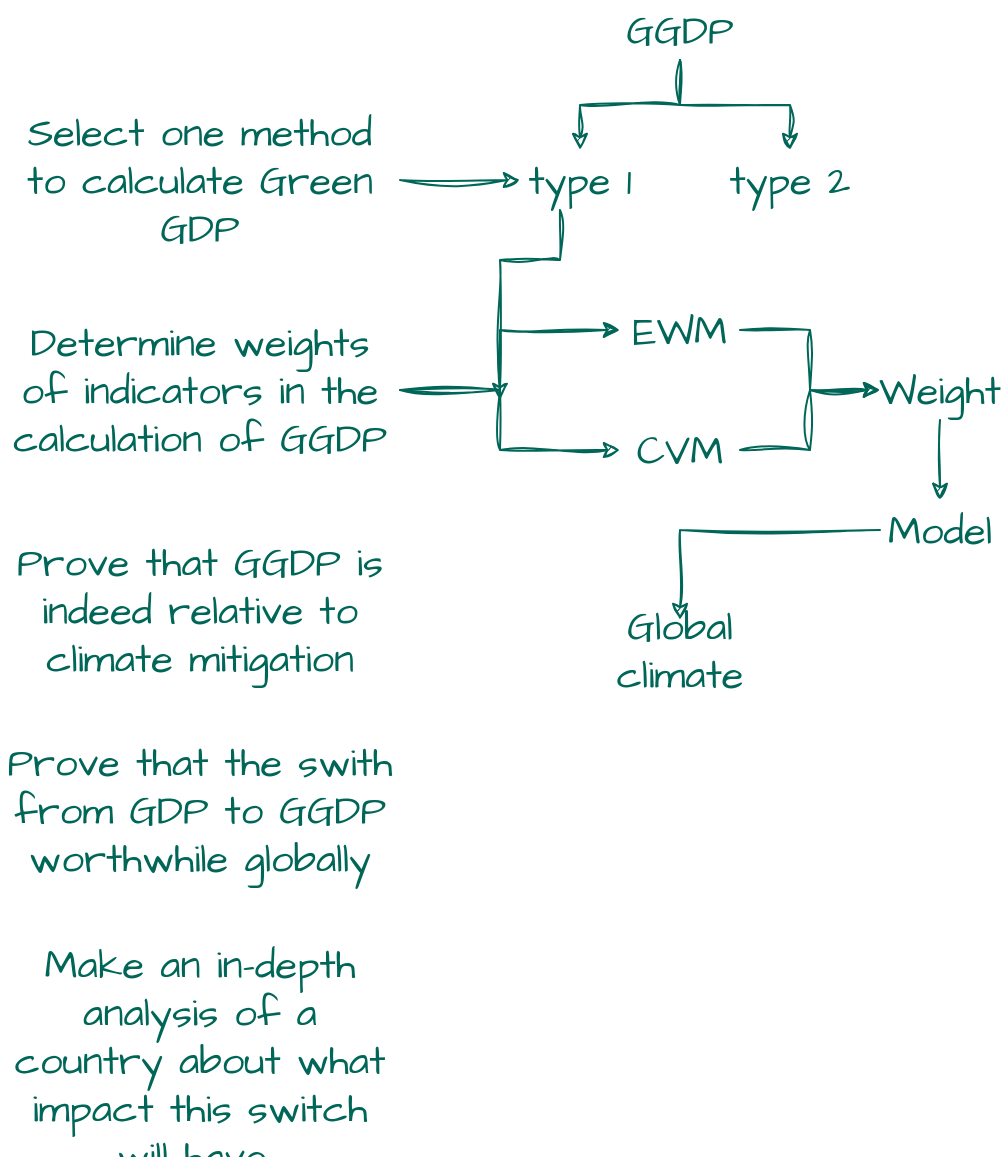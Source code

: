 <mxfile version="20.8.20" type="github">
  <diagram name="第 1 页" id="FRViWz3-4DJHrTxfcq__">
    <mxGraphModel dx="1050" dy="549" grid="1" gridSize="10" guides="1" tooltips="1" connect="1" arrows="1" fold="1" page="1" pageScale="1" pageWidth="827" pageHeight="1169" math="0" shadow="0">
      <root>
        <mxCell id="0" />
        <mxCell id="1" parent="0" />
        <mxCell id="m8mjKK-u7IMIguM0Tm64-6" style="edgeStyle=orthogonalEdgeStyle;rounded=0;sketch=1;hachureGap=4;jiggle=2;curveFitting=1;orthogonalLoop=1;jettySize=auto;html=1;strokeColor=#006658;fontFamily=Architects Daughter;fontSource=https%3A%2F%2Ffonts.googleapis.com%2Fcss%3Ffamily%3DArchitects%2BDaughter;fontSize=16;fontColor=#006658;fillColor=#21C0A5;" edge="1" parent="1">
          <mxGeometry relative="1" as="geometry">
            <mxPoint x="320" y="120" as="targetPoint" />
            <mxPoint x="320" y="120" as="sourcePoint" />
          </mxGeometry>
        </mxCell>
        <mxCell id="m8mjKK-u7IMIguM0Tm64-7" style="edgeStyle=orthogonalEdgeStyle;rounded=0;sketch=1;hachureGap=4;jiggle=2;curveFitting=1;orthogonalLoop=1;jettySize=auto;html=1;strokeColor=#006658;fontFamily=Architects Daughter;fontSource=https%3A%2F%2Ffonts.googleapis.com%2Fcss%3Ffamily%3DArchitects%2BDaughter;fontSize=16;fontColor=#006658;fillColor=#21C0A5;" edge="1" parent="1" source="m8mjKK-u7IMIguM0Tm64-1" target="m8mjKK-u7IMIguM0Tm64-10">
          <mxGeometry relative="1" as="geometry">
            <mxPoint x="320" y="150" as="targetPoint" />
            <Array as="points" />
          </mxGeometry>
        </mxCell>
        <mxCell id="m8mjKK-u7IMIguM0Tm64-1" value="Select one method to calculate Green GDP" style="text;html=1;strokeColor=none;fillColor=none;align=center;verticalAlign=middle;whiteSpace=wrap;rounded=0;fontSize=20;fontFamily=Architects Daughter;labelBackgroundColor=none;fontColor=#006658;" vertex="1" parent="1">
          <mxGeometry x="30" y="120" width="200" height="60" as="geometry" />
        </mxCell>
        <mxCell id="m8mjKK-u7IMIguM0Tm64-13" style="edgeStyle=orthogonalEdgeStyle;rounded=0;sketch=1;hachureGap=4;jiggle=2;curveFitting=1;orthogonalLoop=1;jettySize=auto;html=1;strokeColor=#006658;fontFamily=Architects Daughter;fontSource=https%3A%2F%2Ffonts.googleapis.com%2Fcss%3Ffamily%3DArchitects%2BDaughter;fontSize=16;fontColor=#006658;fillColor=#21C0A5;" edge="1" parent="1" source="m8mjKK-u7IMIguM0Tm64-2" target="m8mjKK-u7IMIguM0Tm64-11">
          <mxGeometry relative="1" as="geometry">
            <Array as="points">
              <mxPoint x="280" y="255" />
              <mxPoint x="280" y="225" />
            </Array>
          </mxGeometry>
        </mxCell>
        <mxCell id="m8mjKK-u7IMIguM0Tm64-14" style="edgeStyle=orthogonalEdgeStyle;rounded=0;sketch=1;hachureGap=4;jiggle=2;curveFitting=1;orthogonalLoop=1;jettySize=auto;html=1;strokeColor=#006658;fontFamily=Architects Daughter;fontSource=https%3A%2F%2Ffonts.googleapis.com%2Fcss%3Ffamily%3DArchitects%2BDaughter;fontSize=16;fontColor=#006658;fillColor=#21C0A5;" edge="1" parent="1" source="m8mjKK-u7IMIguM0Tm64-2" target="m8mjKK-u7IMIguM0Tm64-12">
          <mxGeometry relative="1" as="geometry">
            <Array as="points">
              <mxPoint x="280" y="255" />
              <mxPoint x="280" y="285" />
            </Array>
          </mxGeometry>
        </mxCell>
        <mxCell id="m8mjKK-u7IMIguM0Tm64-2" value="Determine weights of indicators in the calculation of GGDP" style="text;html=1;strokeColor=none;fillColor=none;align=center;verticalAlign=middle;whiteSpace=wrap;rounded=0;fontSize=20;fontFamily=Architects Daughter;labelBackgroundColor=none;fontColor=#006658;" vertex="1" parent="1">
          <mxGeometry x="30" y="240" width="200" height="30" as="geometry" />
        </mxCell>
        <mxCell id="m8mjKK-u7IMIguM0Tm64-3" value="Prove that GGDP is indeed relative to climate mitigation" style="text;html=1;strokeColor=none;fillColor=none;align=center;verticalAlign=middle;whiteSpace=wrap;rounded=0;fontSize=20;fontFamily=Architects Daughter;labelBackgroundColor=none;fontColor=#006658;" vertex="1" parent="1">
          <mxGeometry x="30" y="350" width="200" height="30" as="geometry" />
        </mxCell>
        <mxCell id="m8mjKK-u7IMIguM0Tm64-4" value="Prove that the swith from GDP to GGDP worthwhile globally" style="text;html=1;strokeColor=none;fillColor=none;align=center;verticalAlign=middle;whiteSpace=wrap;rounded=0;fontSize=20;fontFamily=Architects Daughter;labelBackgroundColor=none;fontColor=#006658;" vertex="1" parent="1">
          <mxGeometry x="30" y="450" width="200" height="30" as="geometry" />
        </mxCell>
        <mxCell id="m8mjKK-u7IMIguM0Tm64-5" value="Make an in-depth analysis of a country about what impact this switch will have&amp;nbsp;" style="text;html=1;strokeColor=none;fillColor=none;align=center;verticalAlign=middle;whiteSpace=wrap;rounded=0;fontSize=20;fontFamily=Architects Daughter;labelBackgroundColor=none;fontColor=#006658;" vertex="1" parent="1">
          <mxGeometry x="30" y="575" width="200" height="30" as="geometry" />
        </mxCell>
        <mxCell id="m8mjKK-u7IMIguM0Tm64-22" style="edgeStyle=orthogonalEdgeStyle;rounded=0;sketch=1;hachureGap=4;jiggle=2;curveFitting=1;orthogonalLoop=1;jettySize=auto;html=1;strokeColor=#006658;fontFamily=Architects Daughter;fontSource=https%3A%2F%2Ffonts.googleapis.com%2Fcss%3Ffamily%3DArchitects%2BDaughter;fontSize=16;fontColor=#006658;fillColor=#21C0A5;" edge="1" parent="1" source="m8mjKK-u7IMIguM0Tm64-10">
          <mxGeometry relative="1" as="geometry">
            <mxPoint x="280" y="260" as="targetPoint" />
            <Array as="points">
              <mxPoint x="310" y="190" />
              <mxPoint x="280" y="190" />
            </Array>
          </mxGeometry>
        </mxCell>
        <mxCell id="m8mjKK-u7IMIguM0Tm64-10" value="type 1" style="text;html=1;strokeColor=none;fillColor=none;align=center;verticalAlign=middle;whiteSpace=wrap;rounded=0;fontSize=20;fontFamily=Architects Daughter;fontColor=#006658;" vertex="1" parent="1">
          <mxGeometry x="290" y="135" width="60" height="30" as="geometry" />
        </mxCell>
        <mxCell id="m8mjKK-u7IMIguM0Tm64-16" style="edgeStyle=orthogonalEdgeStyle;rounded=0;sketch=1;hachureGap=4;jiggle=2;curveFitting=1;orthogonalLoop=1;jettySize=auto;html=1;strokeColor=#006658;fontFamily=Architects Daughter;fontSource=https%3A%2F%2Ffonts.googleapis.com%2Fcss%3Ffamily%3DArchitects%2BDaughter;fontSize=16;fontColor=#006658;fillColor=#21C0A5;" edge="1" parent="1" source="m8mjKK-u7IMIguM0Tm64-11" target="m8mjKK-u7IMIguM0Tm64-15">
          <mxGeometry relative="1" as="geometry" />
        </mxCell>
        <mxCell id="m8mjKK-u7IMIguM0Tm64-11" value="EWM" style="text;html=1;strokeColor=none;fillColor=none;align=center;verticalAlign=middle;whiteSpace=wrap;rounded=0;fontSize=20;fontFamily=Architects Daughter;fontColor=#006658;" vertex="1" parent="1">
          <mxGeometry x="340" y="210" width="60" height="30" as="geometry" />
        </mxCell>
        <mxCell id="m8mjKK-u7IMIguM0Tm64-17" style="edgeStyle=orthogonalEdgeStyle;rounded=0;sketch=1;hachureGap=4;jiggle=2;curveFitting=1;orthogonalLoop=1;jettySize=auto;html=1;strokeColor=#006658;fontFamily=Architects Daughter;fontSource=https%3A%2F%2Ffonts.googleapis.com%2Fcss%3Ffamily%3DArchitects%2BDaughter;fontSize=16;fontColor=#006658;fillColor=#21C0A5;" edge="1" parent="1" source="m8mjKK-u7IMIguM0Tm64-12" target="m8mjKK-u7IMIguM0Tm64-15">
          <mxGeometry relative="1" as="geometry" />
        </mxCell>
        <mxCell id="m8mjKK-u7IMIguM0Tm64-12" value="CVM" style="text;html=1;strokeColor=none;fillColor=none;align=center;verticalAlign=middle;whiteSpace=wrap;rounded=0;fontSize=20;fontFamily=Architects Daughter;fontColor=#006658;" vertex="1" parent="1">
          <mxGeometry x="340" y="270" width="60" height="30" as="geometry" />
        </mxCell>
        <mxCell id="m8mjKK-u7IMIguM0Tm64-24" style="edgeStyle=orthogonalEdgeStyle;rounded=0;sketch=1;hachureGap=4;jiggle=2;curveFitting=1;orthogonalLoop=1;jettySize=auto;html=1;entryX=0.5;entryY=0;entryDx=0;entryDy=0;strokeColor=#006658;fontFamily=Architects Daughter;fontSource=https%3A%2F%2Ffonts.googleapis.com%2Fcss%3Ffamily%3DArchitects%2BDaughter;fontSize=16;fontColor=#006658;fillColor=#21C0A5;" edge="1" parent="1" source="m8mjKK-u7IMIguM0Tm64-15" target="m8mjKK-u7IMIguM0Tm64-23">
          <mxGeometry relative="1" as="geometry" />
        </mxCell>
        <mxCell id="m8mjKK-u7IMIguM0Tm64-15" value="Weight" style="text;html=1;strokeColor=none;fillColor=none;align=center;verticalAlign=middle;whiteSpace=wrap;rounded=0;fontSize=20;fontFamily=Architects Daughter;fontColor=#006658;" vertex="1" parent="1">
          <mxGeometry x="470" y="240" width="60" height="30" as="geometry" />
        </mxCell>
        <mxCell id="m8mjKK-u7IMIguM0Tm64-19" style="edgeStyle=orthogonalEdgeStyle;rounded=0;sketch=1;hachureGap=4;jiggle=2;curveFitting=1;orthogonalLoop=1;jettySize=auto;html=1;entryX=0.5;entryY=0;entryDx=0;entryDy=0;strokeColor=#006658;fontFamily=Architects Daughter;fontSource=https%3A%2F%2Ffonts.googleapis.com%2Fcss%3Ffamily%3DArchitects%2BDaughter;fontSize=16;fontColor=#006658;fillColor=#21C0A5;" edge="1" parent="1" source="m8mjKK-u7IMIguM0Tm64-18" target="m8mjKK-u7IMIguM0Tm64-10">
          <mxGeometry relative="1" as="geometry" />
        </mxCell>
        <mxCell id="m8mjKK-u7IMIguM0Tm64-21" style="edgeStyle=orthogonalEdgeStyle;rounded=0;sketch=1;hachureGap=4;jiggle=2;curveFitting=1;orthogonalLoop=1;jettySize=auto;html=1;entryX=0.5;entryY=0;entryDx=0;entryDy=0;strokeColor=#006658;fontFamily=Architects Daughter;fontSource=https%3A%2F%2Ffonts.googleapis.com%2Fcss%3Ffamily%3DArchitects%2BDaughter;fontSize=16;fontColor=#006658;fillColor=#21C0A5;" edge="1" parent="1" source="m8mjKK-u7IMIguM0Tm64-18" target="m8mjKK-u7IMIguM0Tm64-20">
          <mxGeometry relative="1" as="geometry" />
        </mxCell>
        <mxCell id="m8mjKK-u7IMIguM0Tm64-18" value="GGDP" style="text;html=1;strokeColor=none;fillColor=none;align=center;verticalAlign=middle;whiteSpace=wrap;rounded=0;fontSize=20;fontFamily=Architects Daughter;fontColor=#006658;" vertex="1" parent="1">
          <mxGeometry x="340" y="60" width="60" height="30" as="geometry" />
        </mxCell>
        <mxCell id="m8mjKK-u7IMIguM0Tm64-20" value="type 2" style="text;html=1;strokeColor=none;fillColor=none;align=center;verticalAlign=middle;whiteSpace=wrap;rounded=0;fontSize=20;fontFamily=Architects Daughter;fontColor=#006658;" vertex="1" parent="1">
          <mxGeometry x="390" y="135" width="70" height="30" as="geometry" />
        </mxCell>
        <mxCell id="m8mjKK-u7IMIguM0Tm64-26" value="" style="edgeStyle=orthogonalEdgeStyle;rounded=0;sketch=1;hachureGap=4;jiggle=2;curveFitting=1;orthogonalLoop=1;jettySize=auto;html=1;strokeColor=#006658;fontFamily=Architects Daughter;fontSource=https%3A%2F%2Ffonts.googleapis.com%2Fcss%3Ffamily%3DArchitects%2BDaughter;fontSize=16;fontColor=#006658;fillColor=#21C0A5;" edge="1" parent="1" source="m8mjKK-u7IMIguM0Tm64-23" target="m8mjKK-u7IMIguM0Tm64-25">
          <mxGeometry relative="1" as="geometry" />
        </mxCell>
        <mxCell id="m8mjKK-u7IMIguM0Tm64-23" value="Model" style="text;html=1;strokeColor=none;fillColor=none;align=center;verticalAlign=middle;whiteSpace=wrap;rounded=0;fontSize=20;fontFamily=Architects Daughter;fontColor=#006658;" vertex="1" parent="1">
          <mxGeometry x="470" y="310" width="60" height="30" as="geometry" />
        </mxCell>
        <mxCell id="m8mjKK-u7IMIguM0Tm64-25" value="Global climate" style="text;html=1;strokeColor=none;fillColor=none;align=center;verticalAlign=middle;whiteSpace=wrap;rounded=0;fontSize=20;fontFamily=Architects Daughter;fontColor=#006658;" vertex="1" parent="1">
          <mxGeometry x="340" y="370" width="60" height="30" as="geometry" />
        </mxCell>
      </root>
    </mxGraphModel>
  </diagram>
</mxfile>
